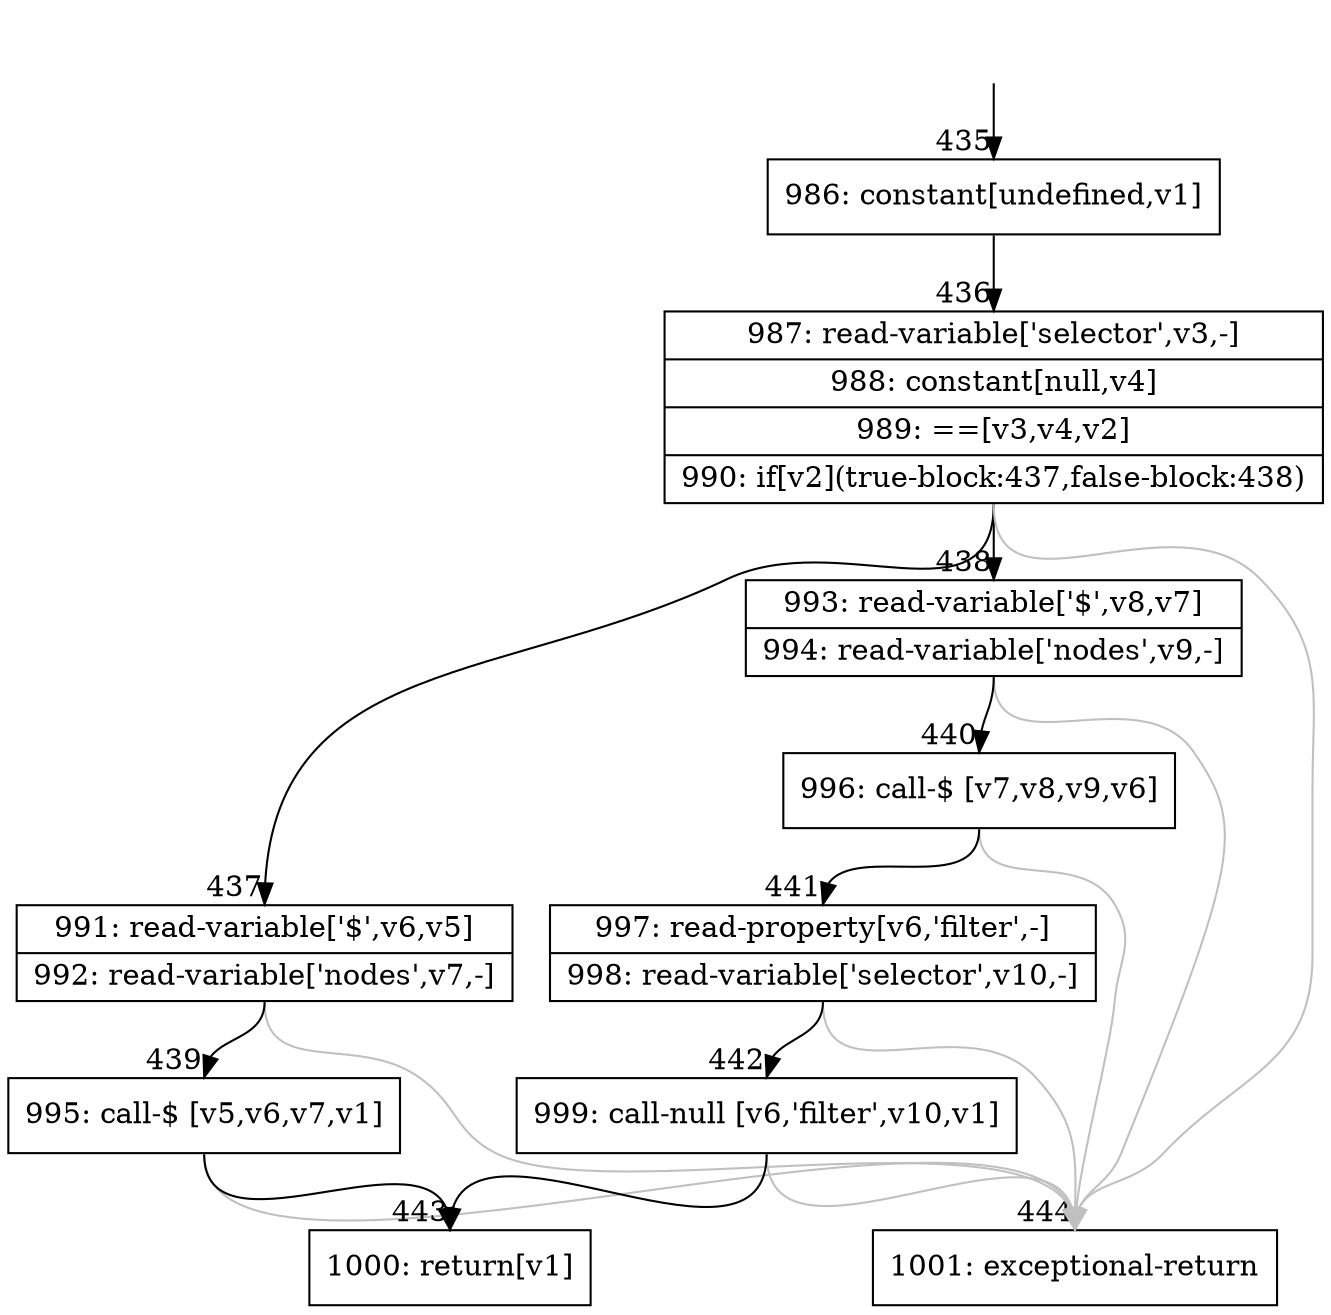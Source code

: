 digraph {
rankdir="TD"
BB_entry35[shape=none,label=""];
BB_entry35 -> BB435 [tailport=s, headport=n, headlabel="    435"]
BB435 [shape=record label="{986: constant[undefined,v1]}" ] 
BB435 -> BB436 [tailport=s, headport=n, headlabel="      436"]
BB436 [shape=record label="{987: read-variable['selector',v3,-]|988: constant[null,v4]|989: ==[v3,v4,v2]|990: if[v2](true-block:437,false-block:438)}" ] 
BB436 -> BB437 [tailport=s, headport=n, headlabel="      437"]
BB436 -> BB438 [tailport=s, headport=n, headlabel="      438"]
BB436 -> BB444 [tailport=s, headport=n, color=gray, headlabel="      444"]
BB437 [shape=record label="{991: read-variable['$',v6,v5]|992: read-variable['nodes',v7,-]}" ] 
BB437 -> BB439 [tailport=s, headport=n, headlabel="      439"]
BB437 -> BB444 [tailport=s, headport=n, color=gray]
BB438 [shape=record label="{993: read-variable['$',v8,v7]|994: read-variable['nodes',v9,-]}" ] 
BB438 -> BB440 [tailport=s, headport=n, headlabel="      440"]
BB438 -> BB444 [tailport=s, headport=n, color=gray]
BB439 [shape=record label="{995: call-$ [v5,v6,v7,v1]}" ] 
BB439 -> BB443 [tailport=s, headport=n, headlabel="      443"]
BB439 -> BB444 [tailport=s, headport=n, color=gray]
BB440 [shape=record label="{996: call-$ [v7,v8,v9,v6]}" ] 
BB440 -> BB441 [tailport=s, headport=n, headlabel="      441"]
BB440 -> BB444 [tailport=s, headport=n, color=gray]
BB441 [shape=record label="{997: read-property[v6,'filter',-]|998: read-variable['selector',v10,-]}" ] 
BB441 -> BB442 [tailport=s, headport=n, headlabel="      442"]
BB441 -> BB444 [tailport=s, headport=n, color=gray]
BB442 [shape=record label="{999: call-null [v6,'filter',v10,v1]}" ] 
BB442 -> BB443 [tailport=s, headport=n]
BB442 -> BB444 [tailport=s, headport=n, color=gray]
BB443 [shape=record label="{1000: return[v1]}" ] 
BB444 [shape=record label="{1001: exceptional-return}" ] 
//#$~ 266
}
